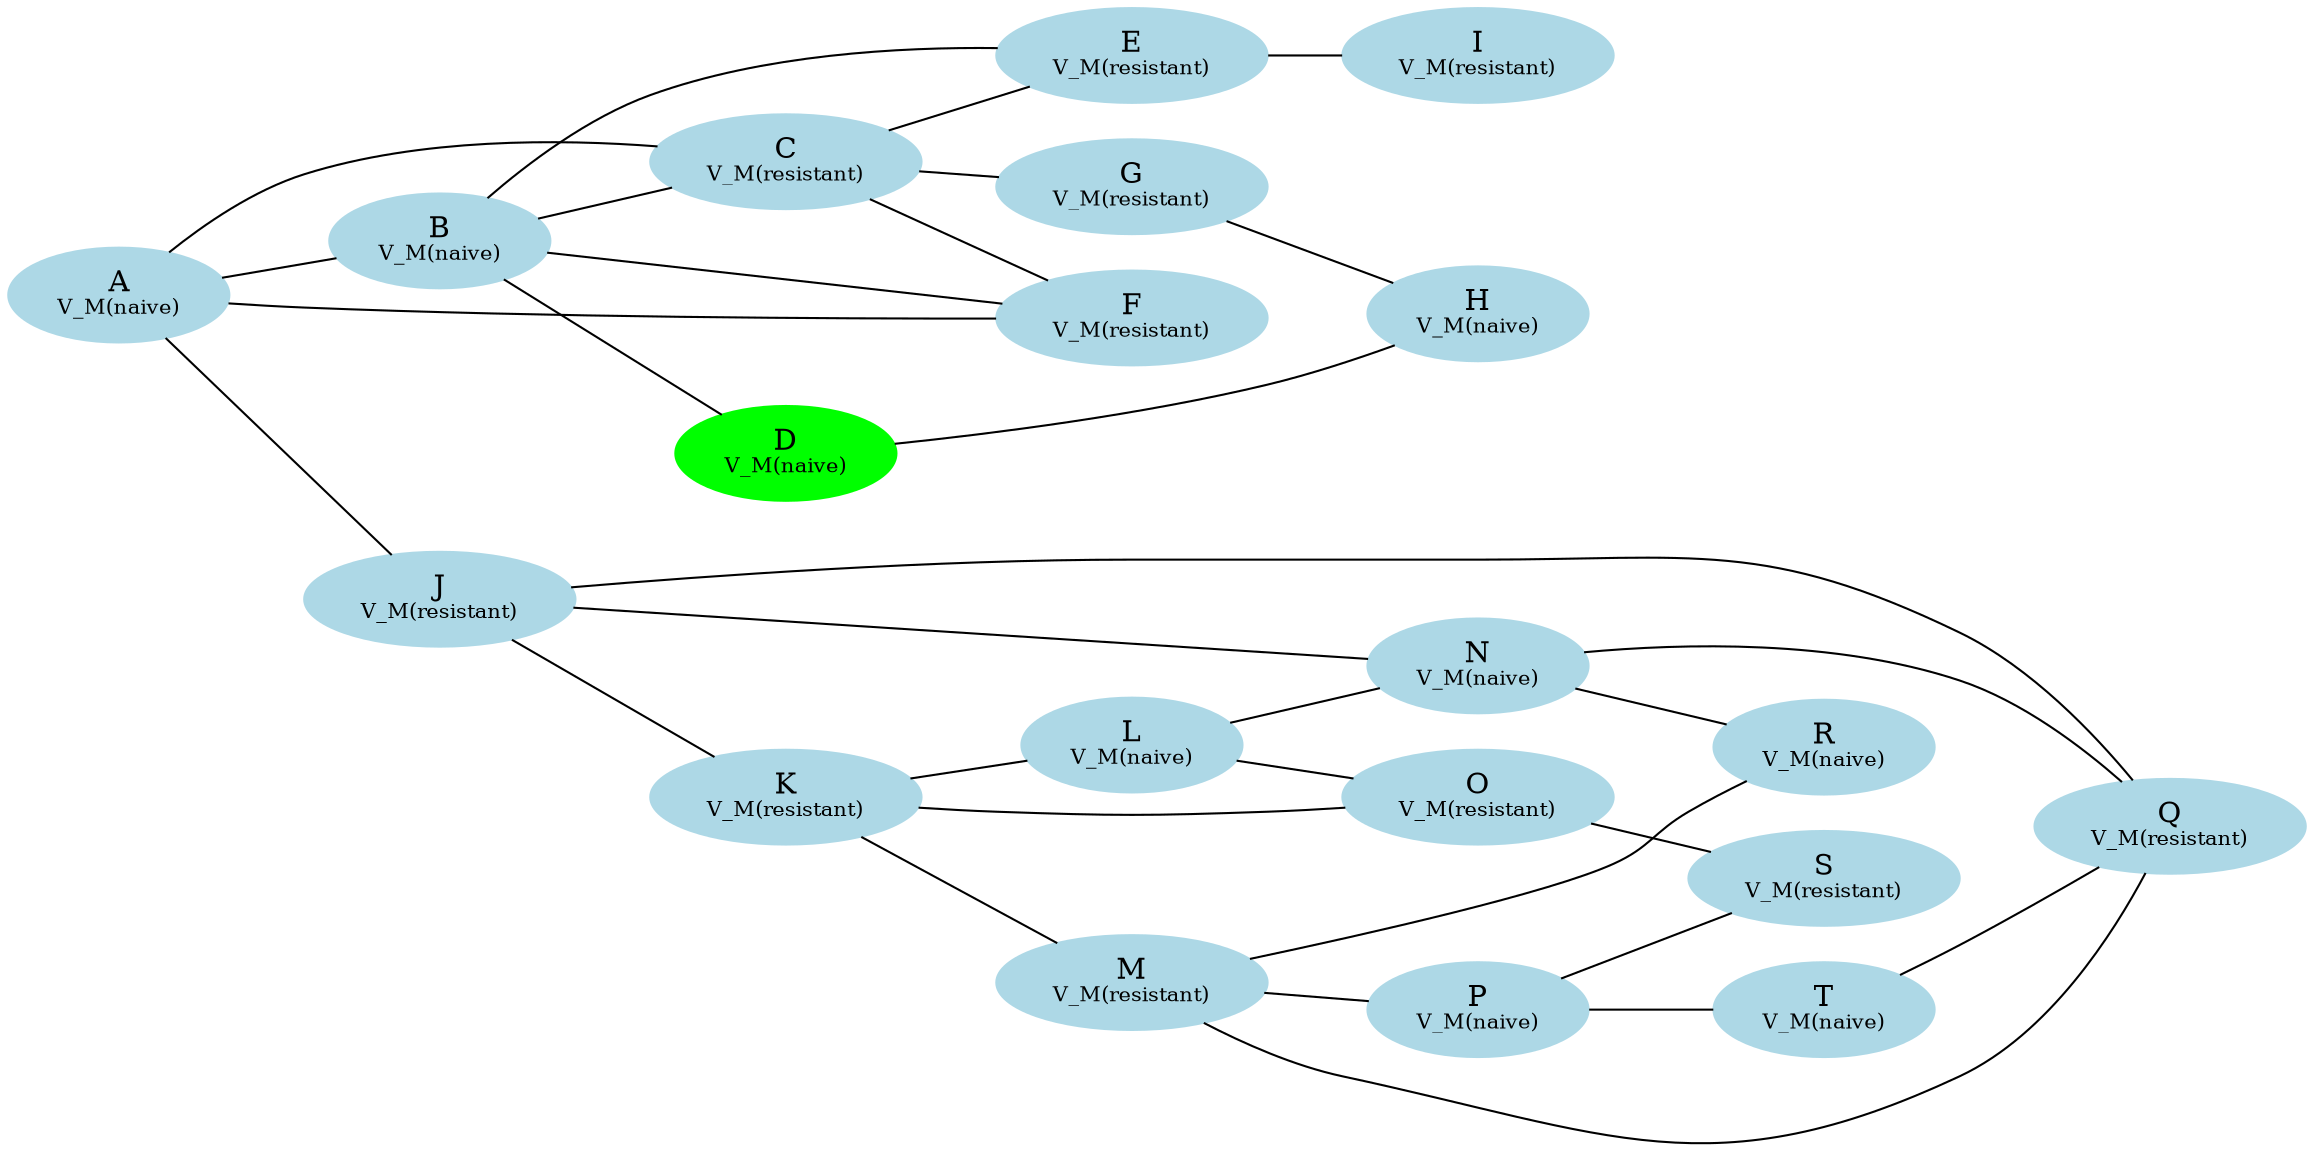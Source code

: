 graph {
 rankdir=LR;
A[label=<A<BR /><FONT POINT-SIZE="10">V_M(naive)</FONT>>,style=filled, color=lightblue];
B[label=<B<BR /><FONT POINT-SIZE="10">V_M(naive)</FONT>>,style=filled, color=lightblue];
C[label=<C<BR /><FONT POINT-SIZE="10">V_M(resistant)</FONT>>,style=filled, color=lightblue];
D[label=<D<BR /><FONT POINT-SIZE="10">V_M(naive)</FONT>>,style=filled, color=green];
E[label=<E<BR /><FONT POINT-SIZE="10">V_M(resistant)</FONT>>,style=filled, color=lightblue];
F[label=<F<BR /><FONT POINT-SIZE="10">V_M(resistant)</FONT>>,style=filled, color=lightblue];
G[label=<G<BR /><FONT POINT-SIZE="10">V_M(resistant)</FONT>>,style=filled, color=lightblue];
H[label=<H<BR /><FONT POINT-SIZE="10">V_M(naive)</FONT>>,style=filled, color=lightblue];
I[label=<I<BR /><FONT POINT-SIZE="10">V_M(resistant)</FONT>>,style=filled, color=lightblue];
J[label=<J<BR /><FONT POINT-SIZE="10">V_M(resistant)</FONT>>,style=filled, color=lightblue];
K[label=<K<BR /><FONT POINT-SIZE="10">V_M(resistant)</FONT>>,style=filled, color=lightblue];
L[label=<L<BR /><FONT POINT-SIZE="10">V_M(naive)</FONT>>,style=filled, color=lightblue];
M[label=<M<BR /><FONT POINT-SIZE="10">V_M(resistant)</FONT>>,style=filled, color=lightblue];
N[label=<N<BR /><FONT POINT-SIZE="10">V_M(naive)</FONT>>,style=filled, color=lightblue];
O[label=<O<BR /><FONT POINT-SIZE="10">V_M(resistant)</FONT>>,style=filled, color=lightblue];
P[label=<P<BR /><FONT POINT-SIZE="10">V_M(naive)</FONT>>,style=filled, color=lightblue];
Q[label=<Q<BR /><FONT POINT-SIZE="10">V_M(resistant)</FONT>>,style=filled, color=lightblue];
R[label=<R<BR /><FONT POINT-SIZE="10">V_M(naive)</FONT>>,style=filled, color=lightblue];
S[label=<S<BR /><FONT POINT-SIZE="10">V_M(resistant)</FONT>>,style=filled, color=lightblue];
T[label=<T<BR /><FONT POINT-SIZE="10">V_M(naive)</FONT>>,style=filled, color=lightblue];
A -- {{B C J F }}
B -- {{D E C F }}
C -- {{F G E }}
D -- {{H }}
E -- {{I }}
F -- {{}}
G -- {{H }}
H -- {{}}
I -- {{}}
J -- {{K Q N }}
K -- {{L M O }}
L -- {{N O }}
M -- {{P Q R }}
N -- {{R Q }}
O -- {{S }}
P -- {{T S }}
Q -- {{}}
R -- {{}}
S -- {{}}
T -- {{Q }}
}